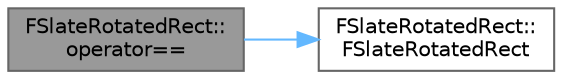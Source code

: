 digraph "FSlateRotatedRect::operator=="
{
 // INTERACTIVE_SVG=YES
 // LATEX_PDF_SIZE
  bgcolor="transparent";
  edge [fontname=Helvetica,fontsize=10,labelfontname=Helvetica,labelfontsize=10];
  node [fontname=Helvetica,fontsize=10,shape=box,height=0.2,width=0.4];
  rankdir="LR";
  Node1 [id="Node000001",label="FSlateRotatedRect::\loperator==",height=0.2,width=0.4,color="gray40", fillcolor="grey60", style="filled", fontcolor="black",tooltip=" "];
  Node1 -> Node2 [id="edge1_Node000001_Node000002",color="steelblue1",style="solid",tooltip=" "];
  Node2 [id="Node000002",label="FSlateRotatedRect::\lFSlateRotatedRect",height=0.2,width=0.4,color="grey40", fillcolor="white", style="filled",URL="$d6/deb/structFSlateRotatedRect.html#ababa25f0e571f5582e30ab0709a3af8e",tooltip="Default ctor."];
}
